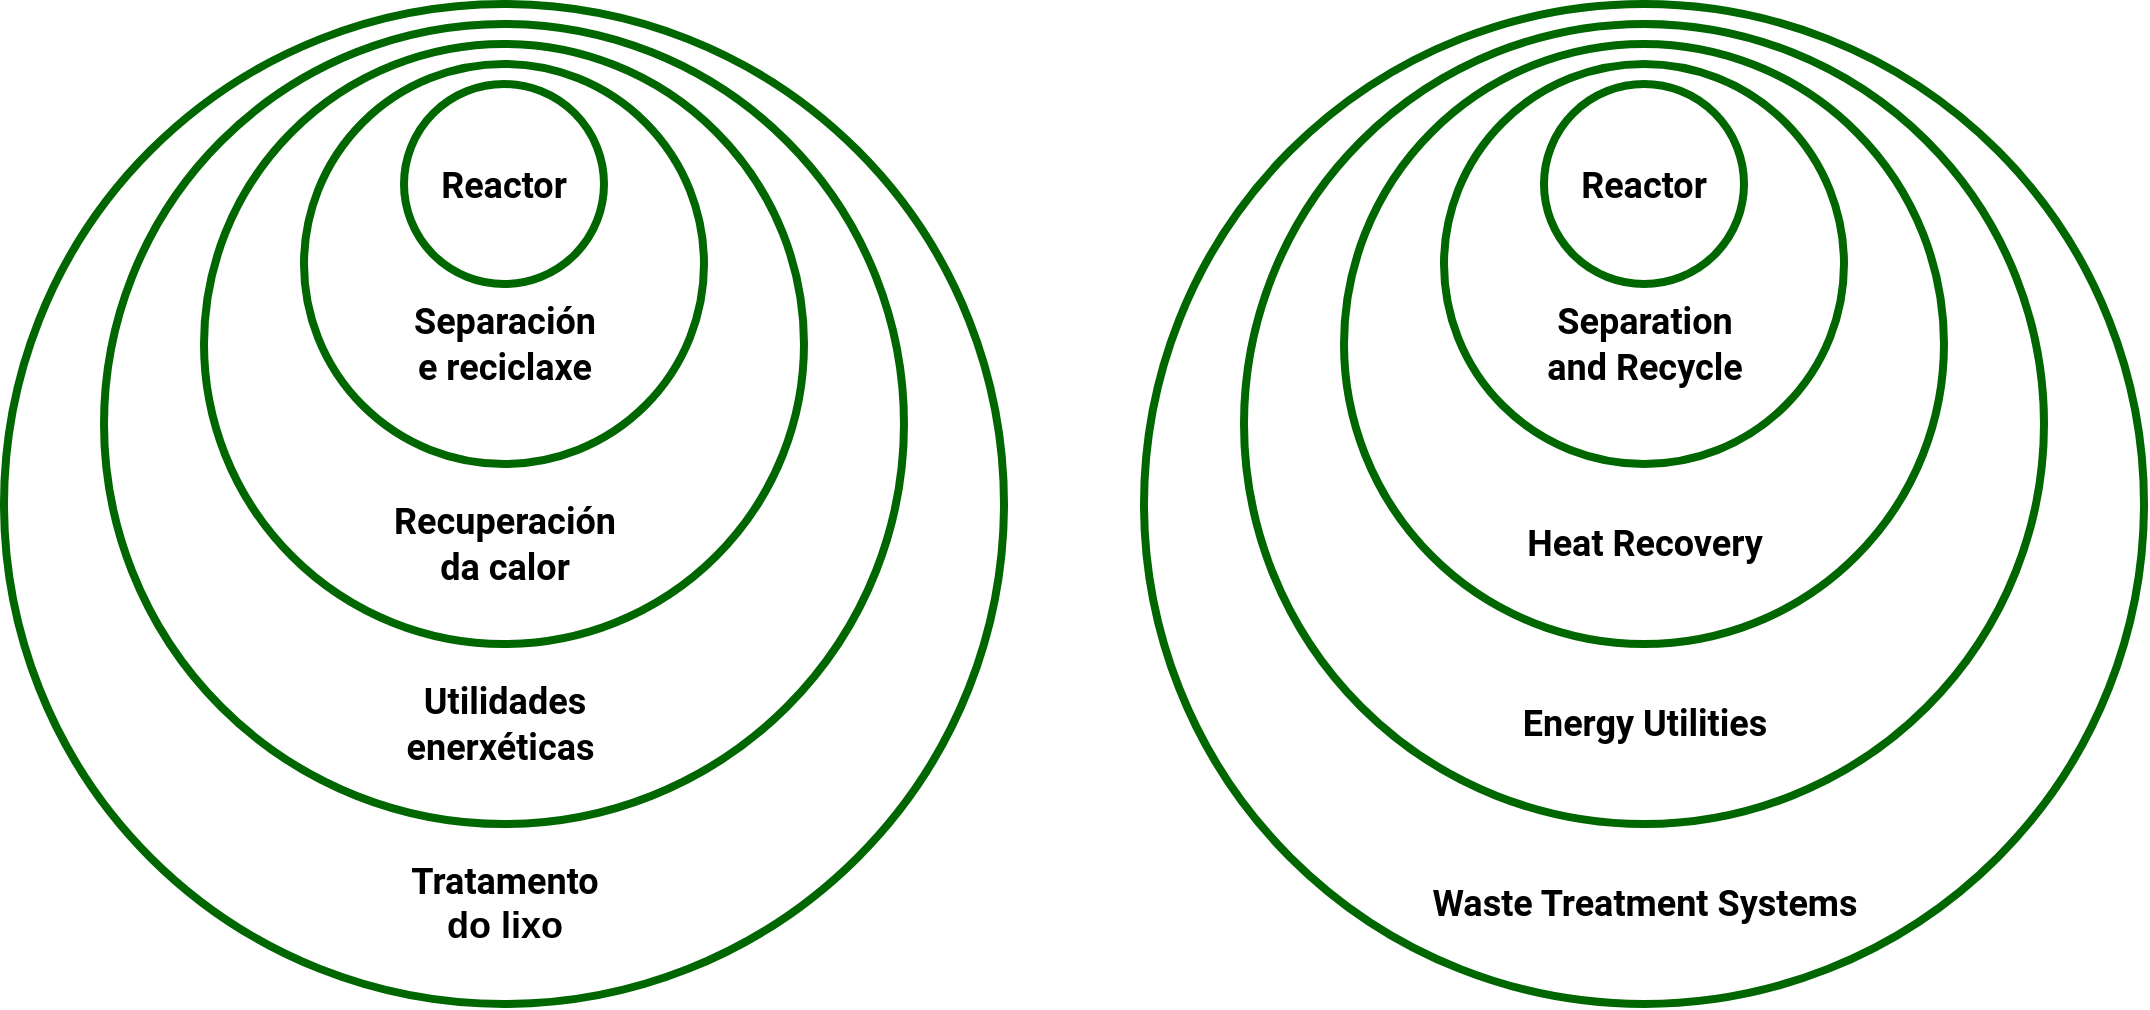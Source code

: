 <mxfile version="20.8.16" type="device"><diagram name="Página-1" id="nhmn4oGdRxUNNcIF5iBx"><mxGraphModel dx="1218" dy="1188" grid="1" gridSize="10" guides="1" tooltips="1" connect="1" arrows="1" fold="1" page="1" pageScale="1" pageWidth="1169" pageHeight="827" math="0" shadow="0"><root><mxCell id="0"/><mxCell id="1" parent="0"/><mxCell id="QA1v87EmsiJf49yJcCo--1" value="&lt;font data-font-src=&quot;https://fonts.googleapis.com/css?family=Roboto&quot; face=&quot;Roboto&quot; style=&quot;font-size: 18px;&quot;&gt;&lt;b&gt;Reactor&lt;/b&gt;&lt;/font&gt;" style="ellipse;whiteSpace=wrap;html=1;aspect=fixed;strokeWidth=4;strokeColor=#006600;" vertex="1" parent="1"><mxGeometry x="230" y="80" width="100" height="100" as="geometry"/></mxCell><mxCell id="QA1v87EmsiJf49yJcCo--3" value="" style="ellipse;whiteSpace=wrap;html=1;aspect=fixed;strokeWidth=4;strokeColor=#006600;fillColor=none;" vertex="1" parent="1"><mxGeometry x="180" y="70" width="200" height="200" as="geometry"/></mxCell><mxCell id="QA1v87EmsiJf49yJcCo--4" value="&lt;font data-font-src=&quot;https://fonts.googleapis.com/css?family=Roboto&quot; face=&quot;Roboto&quot;&gt;&lt;b&gt;Separación &lt;br&gt;e reciclaxe&lt;/b&gt;&lt;/font&gt;" style="text;html=1;align=center;verticalAlign=middle;resizable=0;points=[];autosize=1;strokeColor=none;fillColor=none;fontSize=18;" vertex="1" parent="1"><mxGeometry x="225" y="180" width="110" height="60" as="geometry"/></mxCell><mxCell id="QA1v87EmsiJf49yJcCo--5" value="" style="ellipse;whiteSpace=wrap;html=1;aspect=fixed;strokeWidth=4;strokeColor=#006600;fillColor=none;" vertex="1" parent="1"><mxGeometry x="30" y="40" width="500" height="500" as="geometry"/></mxCell><mxCell id="QA1v87EmsiJf49yJcCo--6" value="" style="ellipse;whiteSpace=wrap;html=1;aspect=fixed;strokeWidth=4;strokeColor=#006600;fillColor=none;" vertex="1" parent="1"><mxGeometry x="130" y="60" width="300" height="300" as="geometry"/></mxCell><mxCell id="QA1v87EmsiJf49yJcCo--7" value="" style="ellipse;whiteSpace=wrap;html=1;aspect=fixed;strokeWidth=4;strokeColor=#006600;fillColor=none;" vertex="1" parent="1"><mxGeometry x="80" y="50" width="400" height="400" as="geometry"/></mxCell><mxCell id="QA1v87EmsiJf49yJcCo--8" value="&lt;font face=&quot;Roboto&quot;&gt;&lt;b&gt;Recuperación &lt;br&gt;da calor&lt;/b&gt;&lt;/font&gt;" style="text;html=1;align=center;verticalAlign=middle;resizable=0;points=[];autosize=1;strokeColor=none;fillColor=none;fontSize=18;" vertex="1" parent="1"><mxGeometry x="215" y="280" width="130" height="60" as="geometry"/></mxCell><mxCell id="QA1v87EmsiJf49yJcCo--9" value="&lt;font face=&quot;Roboto&quot;&gt;&lt;b&gt;Utilidades&lt;br&gt;enerxéticas&amp;nbsp;&lt;/b&gt;&lt;/font&gt;" style="text;html=1;align=center;verticalAlign=middle;resizable=0;points=[];autosize=1;strokeColor=none;fillColor=none;fontSize=18;" vertex="1" parent="1"><mxGeometry x="220" y="370" width="120" height="60" as="geometry"/></mxCell><mxCell id="QA1v87EmsiJf49yJcCo--10" value="&lt;b&gt;&lt;font style=&quot;&quot; face=&quot;Roboto&quot;&gt;Tratamento&lt;br&gt;&lt;/font&gt;do lixo&lt;/b&gt;" style="text;html=1;align=center;verticalAlign=middle;resizable=0;points=[];autosize=1;strokeColor=none;fillColor=none;fontSize=18;" vertex="1" parent="1"><mxGeometry x="220" y="460" width="120" height="60" as="geometry"/></mxCell><mxCell id="QA1v87EmsiJf49yJcCo--20" value="&lt;font data-font-src=&quot;https://fonts.googleapis.com/css?family=Roboto&quot; face=&quot;Roboto&quot; style=&quot;font-size: 18px;&quot;&gt;&lt;b&gt;Reactor&lt;/b&gt;&lt;/font&gt;" style="ellipse;whiteSpace=wrap;html=1;aspect=fixed;strokeWidth=4;strokeColor=#006600;" vertex="1" parent="1"><mxGeometry x="800" y="80" width="100" height="100" as="geometry"/></mxCell><mxCell id="QA1v87EmsiJf49yJcCo--21" value="" style="ellipse;whiteSpace=wrap;html=1;aspect=fixed;strokeWidth=4;strokeColor=#006600;fillColor=none;" vertex="1" parent="1"><mxGeometry x="750" y="70" width="200" height="200" as="geometry"/></mxCell><mxCell id="QA1v87EmsiJf49yJcCo--23" value="" style="ellipse;whiteSpace=wrap;html=1;aspect=fixed;strokeWidth=4;strokeColor=#006600;fillColor=none;" vertex="1" parent="1"><mxGeometry x="600" y="40" width="500" height="500" as="geometry"/></mxCell><mxCell id="QA1v87EmsiJf49yJcCo--22" value="&lt;font face=&quot;Roboto&quot;&gt;&lt;b&gt;Separation &lt;br&gt;and Recycle&lt;/b&gt;&lt;/font&gt;" style="text;html=1;align=center;verticalAlign=middle;resizable=0;points=[];autosize=1;strokeColor=none;fillColor=none;fontSize=18;" vertex="1" parent="1"><mxGeometry x="790" y="180" width="120" height="60" as="geometry"/></mxCell><mxCell id="QA1v87EmsiJf49yJcCo--24" value="" style="ellipse;whiteSpace=wrap;html=1;aspect=fixed;strokeWidth=4;strokeColor=#006600;fillColor=none;" vertex="1" parent="1"><mxGeometry x="700" y="60" width="300" height="300" as="geometry"/></mxCell><mxCell id="QA1v87EmsiJf49yJcCo--25" value="" style="ellipse;whiteSpace=wrap;html=1;aspect=fixed;strokeWidth=4;strokeColor=#006600;fillColor=none;" vertex="1" parent="1"><mxGeometry x="650" y="50" width="400" height="400" as="geometry"/></mxCell><mxCell id="QA1v87EmsiJf49yJcCo--26" value="&lt;font face=&quot;Roboto&quot;&gt;&lt;b&gt;Heat Recovery&lt;/b&gt;&lt;/font&gt;" style="text;html=1;align=center;verticalAlign=middle;resizable=0;points=[];autosize=1;strokeColor=none;fillColor=none;fontSize=18;" vertex="1" parent="1"><mxGeometry x="780" y="290" width="140" height="40" as="geometry"/></mxCell><mxCell id="QA1v87EmsiJf49yJcCo--27" value="&lt;font face=&quot;Roboto&quot;&gt;&lt;b&gt;Energy Utilities&lt;/b&gt;&lt;/font&gt;" style="text;html=1;align=center;verticalAlign=middle;resizable=0;points=[];autosize=1;strokeColor=none;fillColor=none;fontSize=18;" vertex="1" parent="1"><mxGeometry x="780" y="380" width="140" height="40" as="geometry"/></mxCell><mxCell id="QA1v87EmsiJf49yJcCo--28" value="&lt;font face=&quot;Roboto&quot;&gt;&lt;b&gt;Waste Treatment Systems&lt;/b&gt;&lt;/font&gt;" style="text;html=1;align=center;verticalAlign=middle;resizable=0;points=[];autosize=1;strokeColor=none;fillColor=none;fontSize=18;" vertex="1" parent="1"><mxGeometry x="735" y="470" width="230" height="40" as="geometry"/></mxCell></root></mxGraphModel></diagram></mxfile>